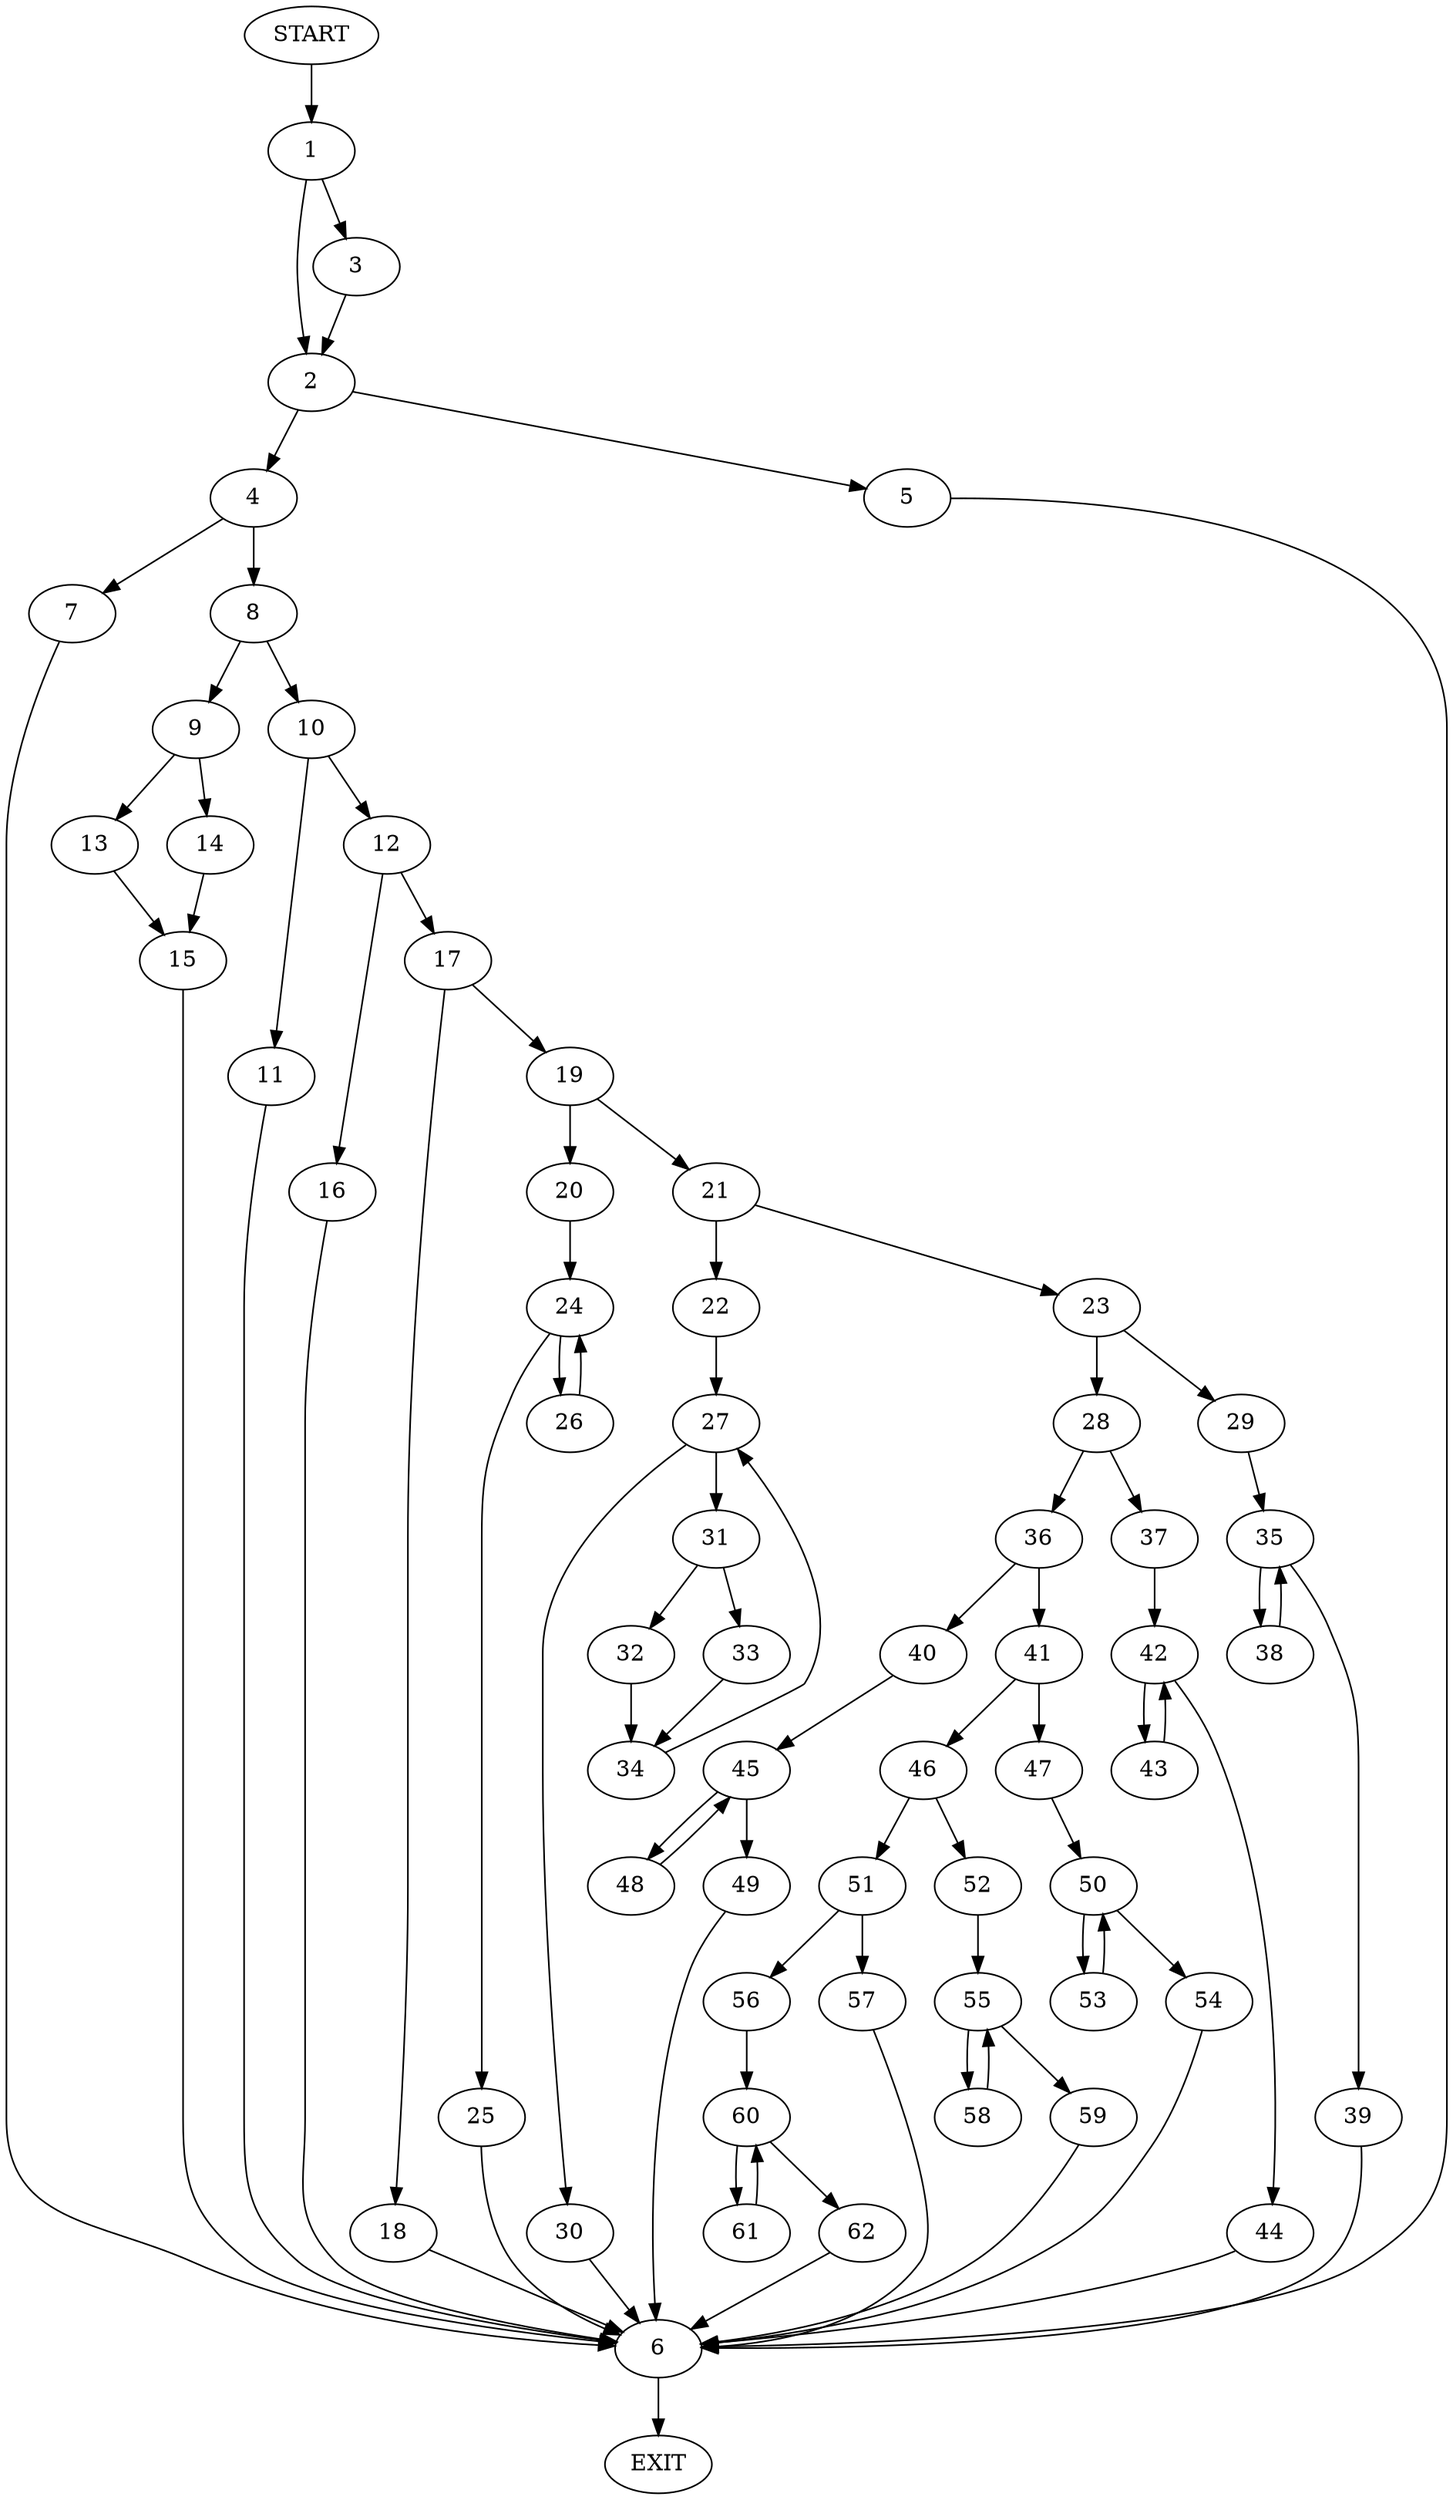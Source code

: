 digraph {
0 [label="START"]
63 [label="EXIT"]
0 -> 1
1 -> 2
1 -> 3
2 -> 4
2 -> 5
3 -> 2
5 -> 6
4 -> 7
4 -> 8
6 -> 63
8 -> 9
8 -> 10
7 -> 6
10 -> 11
10 -> 12
9 -> 13
9 -> 14
13 -> 15
14 -> 15
15 -> 6
12 -> 16
12 -> 17
11 -> 6
16 -> 6
17 -> 18
17 -> 19
18 -> 6
19 -> 20
19 -> 21
21 -> 22
21 -> 23
20 -> 24
24 -> 25
24 -> 26
26 -> 24
25 -> 6
22 -> 27
23 -> 28
23 -> 29
27 -> 30
27 -> 31
30 -> 6
31 -> 32
31 -> 33
32 -> 34
33 -> 34
34 -> 27
29 -> 35
28 -> 36
28 -> 37
35 -> 38
35 -> 39
38 -> 35
39 -> 6
36 -> 40
36 -> 41
37 -> 42
42 -> 43
42 -> 44
43 -> 42
44 -> 6
40 -> 45
41 -> 46
41 -> 47
45 -> 48
45 -> 49
48 -> 45
49 -> 6
47 -> 50
46 -> 51
46 -> 52
50 -> 53
50 -> 54
53 -> 50
54 -> 6
52 -> 55
51 -> 56
51 -> 57
55 -> 58
55 -> 59
58 -> 55
59 -> 6
56 -> 60
57 -> 6
60 -> 61
60 -> 62
62 -> 6
61 -> 60
}
